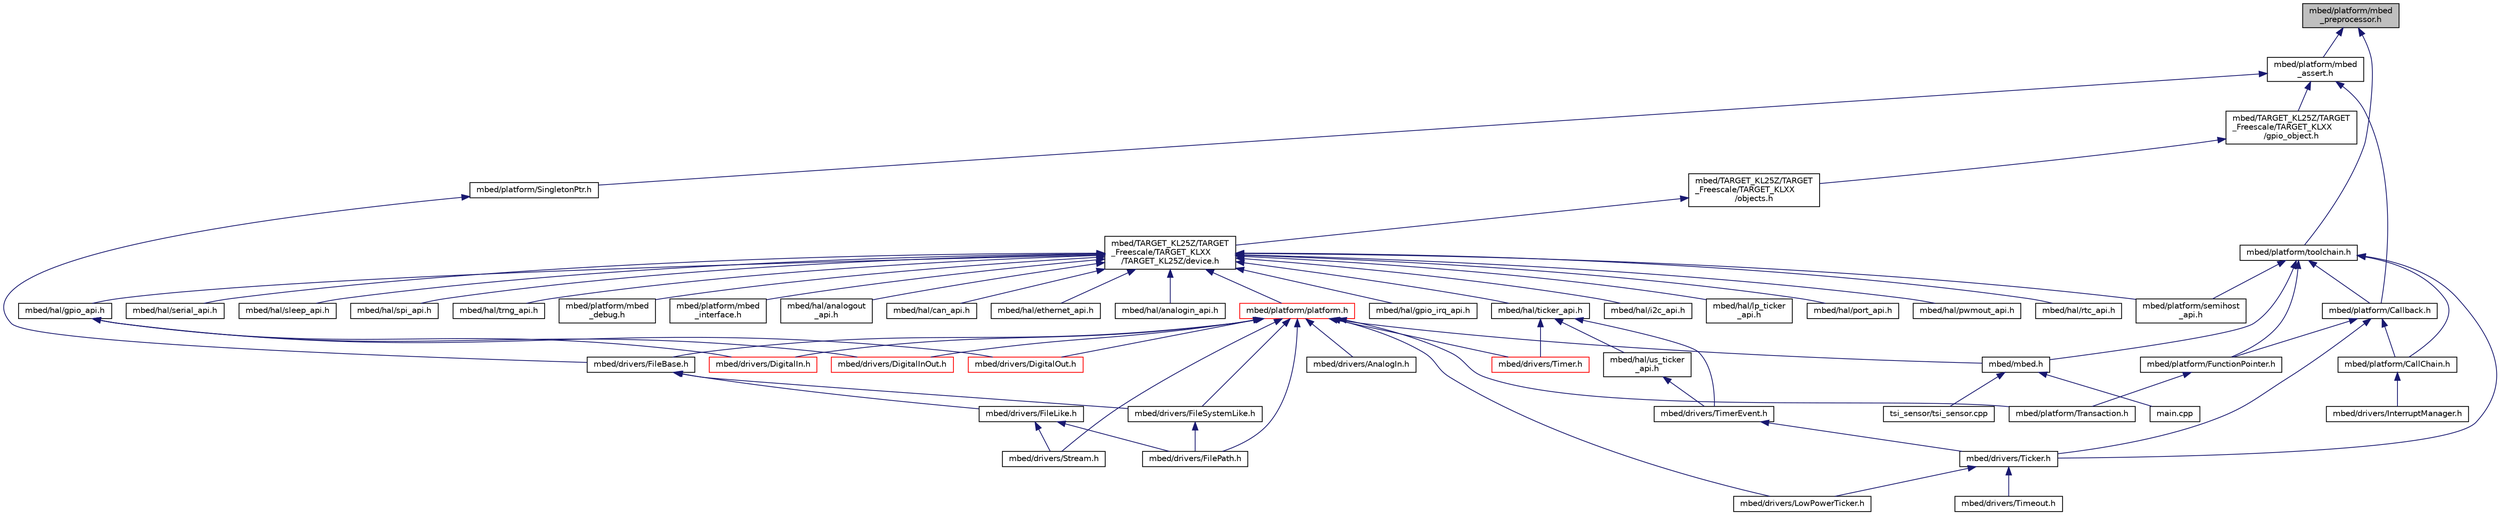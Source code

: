 digraph "mbed/platform/mbed_preprocessor.h"
{
 // LATEX_PDF_SIZE
  edge [fontname="Helvetica",fontsize="10",labelfontname="Helvetica",labelfontsize="10"];
  node [fontname="Helvetica",fontsize="10",shape=record];
  Node1 [label="mbed/platform/mbed\l_preprocessor.h",height=0.2,width=0.4,color="black", fillcolor="grey75", style="filled", fontcolor="black",tooltip=" "];
  Node1 -> Node2 [dir="back",color="midnightblue",fontsize="10",style="solid",fontname="Helvetica"];
  Node2 [label="mbed/platform/mbed\l_assert.h",height=0.2,width=0.4,color="black", fillcolor="white", style="filled",URL="$mbed__assert_8h.html",tooltip=" "];
  Node2 -> Node3 [dir="back",color="midnightblue",fontsize="10",style="solid",fontname="Helvetica"];
  Node3 [label="mbed/TARGET_KL25Z/TARGET\l_Freescale/TARGET_KLXX\l/gpio_object.h",height=0.2,width=0.4,color="black", fillcolor="white", style="filled",URL="$gpio__object_8h.html",tooltip=" "];
  Node3 -> Node4 [dir="back",color="midnightblue",fontsize="10",style="solid",fontname="Helvetica"];
  Node4 [label="mbed/TARGET_KL25Z/TARGET\l_Freescale/TARGET_KLXX\l/objects.h",height=0.2,width=0.4,color="black", fillcolor="white", style="filled",URL="$objects_8h.html",tooltip=" "];
  Node4 -> Node5 [dir="back",color="midnightblue",fontsize="10",style="solid",fontname="Helvetica"];
  Node5 [label="mbed/TARGET_KL25Z/TARGET\l_Freescale/TARGET_KLXX\l/TARGET_KL25Z/device.h",height=0.2,width=0.4,color="black", fillcolor="white", style="filled",URL="$device_8h.html",tooltip=" "];
  Node5 -> Node6 [dir="back",color="midnightblue",fontsize="10",style="solid",fontname="Helvetica"];
  Node6 [label="mbed/hal/analogin_api.h",height=0.2,width=0.4,color="black", fillcolor="white", style="filled",URL="$analogin__api_8h.html",tooltip=" "];
  Node5 -> Node7 [dir="back",color="midnightblue",fontsize="10",style="solid",fontname="Helvetica"];
  Node7 [label="mbed/hal/analogout\l_api.h",height=0.2,width=0.4,color="black", fillcolor="white", style="filled",URL="$analogout__api_8h.html",tooltip=" "];
  Node5 -> Node8 [dir="back",color="midnightblue",fontsize="10",style="solid",fontname="Helvetica"];
  Node8 [label="mbed/hal/can_api.h",height=0.2,width=0.4,color="black", fillcolor="white", style="filled",URL="$can__api_8h.html",tooltip=" "];
  Node5 -> Node9 [dir="back",color="midnightblue",fontsize="10",style="solid",fontname="Helvetica"];
  Node9 [label="mbed/hal/ethernet_api.h",height=0.2,width=0.4,color="black", fillcolor="white", style="filled",URL="$ethernet__api_8h.html",tooltip=" "];
  Node5 -> Node10 [dir="back",color="midnightblue",fontsize="10",style="solid",fontname="Helvetica"];
  Node10 [label="mbed/hal/gpio_api.h",height=0.2,width=0.4,color="black", fillcolor="white", style="filled",URL="$gpio__api_8h.html",tooltip=" "];
  Node10 -> Node11 [dir="back",color="midnightblue",fontsize="10",style="solid",fontname="Helvetica"];
  Node11 [label="mbed/drivers/DigitalIn.h",height=0.2,width=0.4,color="red", fillcolor="white", style="filled",URL="$_digital_in_8h.html",tooltip=" "];
  Node10 -> Node13 [dir="back",color="midnightblue",fontsize="10",style="solid",fontname="Helvetica"];
  Node13 [label="mbed/drivers/DigitalInOut.h",height=0.2,width=0.4,color="red", fillcolor="white", style="filled",URL="$_digital_in_out_8h.html",tooltip=" "];
  Node10 -> Node15 [dir="back",color="midnightblue",fontsize="10",style="solid",fontname="Helvetica"];
  Node15 [label="mbed/drivers/DigitalOut.h",height=0.2,width=0.4,color="red", fillcolor="white", style="filled",URL="$_digital_out_8h.html",tooltip=" "];
  Node5 -> Node17 [dir="back",color="midnightblue",fontsize="10",style="solid",fontname="Helvetica"];
  Node17 [label="mbed/hal/gpio_irq_api.h",height=0.2,width=0.4,color="black", fillcolor="white", style="filled",URL="$gpio__irq__api_8h.html",tooltip=" "];
  Node5 -> Node18 [dir="back",color="midnightblue",fontsize="10",style="solid",fontname="Helvetica"];
  Node18 [label="mbed/hal/i2c_api.h",height=0.2,width=0.4,color="black", fillcolor="white", style="filled",URL="$i2c__api_8h.html",tooltip=" "];
  Node5 -> Node19 [dir="back",color="midnightblue",fontsize="10",style="solid",fontname="Helvetica"];
  Node19 [label="mbed/hal/lp_ticker\l_api.h",height=0.2,width=0.4,color="black", fillcolor="white", style="filled",URL="$lp__ticker__api_8h.html",tooltip=" "];
  Node5 -> Node20 [dir="back",color="midnightblue",fontsize="10",style="solid",fontname="Helvetica"];
  Node20 [label="mbed/hal/port_api.h",height=0.2,width=0.4,color="black", fillcolor="white", style="filled",URL="$port__api_8h.html",tooltip=" "];
  Node5 -> Node21 [dir="back",color="midnightblue",fontsize="10",style="solid",fontname="Helvetica"];
  Node21 [label="mbed/hal/pwmout_api.h",height=0.2,width=0.4,color="black", fillcolor="white", style="filled",URL="$pwmout__api_8h.html",tooltip=" "];
  Node5 -> Node22 [dir="back",color="midnightblue",fontsize="10",style="solid",fontname="Helvetica"];
  Node22 [label="mbed/hal/rtc_api.h",height=0.2,width=0.4,color="black", fillcolor="white", style="filled",URL="$rtc__api_8h.html",tooltip=" "];
  Node5 -> Node23 [dir="back",color="midnightblue",fontsize="10",style="solid",fontname="Helvetica"];
  Node23 [label="mbed/hal/serial_api.h",height=0.2,width=0.4,color="black", fillcolor="white", style="filled",URL="$serial__api_8h.html",tooltip=" "];
  Node5 -> Node24 [dir="back",color="midnightblue",fontsize="10",style="solid",fontname="Helvetica"];
  Node24 [label="mbed/hal/sleep_api.h",height=0.2,width=0.4,color="black", fillcolor="white", style="filled",URL="$sleep__api_8h.html",tooltip=" "];
  Node5 -> Node25 [dir="back",color="midnightblue",fontsize="10",style="solid",fontname="Helvetica"];
  Node25 [label="mbed/hal/spi_api.h",height=0.2,width=0.4,color="black", fillcolor="white", style="filled",URL="$spi__api_8h.html",tooltip=" "];
  Node5 -> Node26 [dir="back",color="midnightblue",fontsize="10",style="solid",fontname="Helvetica"];
  Node26 [label="mbed/hal/ticker_api.h",height=0.2,width=0.4,color="black", fillcolor="white", style="filled",URL="$ticker__api_8h.html",tooltip=" "];
  Node26 -> Node27 [dir="back",color="midnightblue",fontsize="10",style="solid",fontname="Helvetica"];
  Node27 [label="mbed/drivers/Timer.h",height=0.2,width=0.4,color="red", fillcolor="white", style="filled",URL="$_timer_8h.html",tooltip=" "];
  Node26 -> Node29 [dir="back",color="midnightblue",fontsize="10",style="solid",fontname="Helvetica"];
  Node29 [label="mbed/drivers/TimerEvent.h",height=0.2,width=0.4,color="black", fillcolor="white", style="filled",URL="$_timer_event_8h.html",tooltip=" "];
  Node29 -> Node30 [dir="back",color="midnightblue",fontsize="10",style="solid",fontname="Helvetica"];
  Node30 [label="mbed/drivers/Ticker.h",height=0.2,width=0.4,color="black", fillcolor="white", style="filled",URL="$_ticker_8h.html",tooltip=" "];
  Node30 -> Node31 [dir="back",color="midnightblue",fontsize="10",style="solid",fontname="Helvetica"];
  Node31 [label="mbed/drivers/LowPowerTicker.h",height=0.2,width=0.4,color="black", fillcolor="white", style="filled",URL="$_low_power_ticker_8h.html",tooltip=" "];
  Node30 -> Node32 [dir="back",color="midnightblue",fontsize="10",style="solid",fontname="Helvetica"];
  Node32 [label="mbed/drivers/Timeout.h",height=0.2,width=0.4,color="black", fillcolor="white", style="filled",URL="$_timeout_8h.html",tooltip=" "];
  Node26 -> Node33 [dir="back",color="midnightblue",fontsize="10",style="solid",fontname="Helvetica"];
  Node33 [label="mbed/hal/us_ticker\l_api.h",height=0.2,width=0.4,color="black", fillcolor="white", style="filled",URL="$us__ticker__api_8h.html",tooltip=" "];
  Node33 -> Node29 [dir="back",color="midnightblue",fontsize="10",style="solid",fontname="Helvetica"];
  Node5 -> Node34 [dir="back",color="midnightblue",fontsize="10",style="solid",fontname="Helvetica"];
  Node34 [label="mbed/hal/trng_api.h",height=0.2,width=0.4,color="black", fillcolor="white", style="filled",URL="$trng__api_8h.html",tooltip=" "];
  Node5 -> Node35 [dir="back",color="midnightblue",fontsize="10",style="solid",fontname="Helvetica"];
  Node35 [label="mbed/platform/mbed\l_debug.h",height=0.2,width=0.4,color="black", fillcolor="white", style="filled",URL="$mbed__debug_8h.html",tooltip=" "];
  Node5 -> Node36 [dir="back",color="midnightblue",fontsize="10",style="solid",fontname="Helvetica"];
  Node36 [label="mbed/platform/mbed\l_interface.h",height=0.2,width=0.4,color="black", fillcolor="white", style="filled",URL="$mbed__interface_8h.html",tooltip=" "];
  Node5 -> Node37 [dir="back",color="midnightblue",fontsize="10",style="solid",fontname="Helvetica"];
  Node37 [label="mbed/platform/platform.h",height=0.2,width=0.4,color="red", fillcolor="white", style="filled",URL="$platform_8h.html",tooltip=" "];
  Node37 -> Node38 [dir="back",color="midnightblue",fontsize="10",style="solid",fontname="Helvetica"];
  Node38 [label="mbed/drivers/AnalogIn.h",height=0.2,width=0.4,color="black", fillcolor="white", style="filled",URL="$_analog_in_8h.html",tooltip=" "];
  Node37 -> Node11 [dir="back",color="midnightblue",fontsize="10",style="solid",fontname="Helvetica"];
  Node37 -> Node13 [dir="back",color="midnightblue",fontsize="10",style="solid",fontname="Helvetica"];
  Node37 -> Node15 [dir="back",color="midnightblue",fontsize="10",style="solid",fontname="Helvetica"];
  Node37 -> Node42 [dir="back",color="midnightblue",fontsize="10",style="solid",fontname="Helvetica"];
  Node42 [label="mbed/drivers/FileBase.h",height=0.2,width=0.4,color="black", fillcolor="white", style="filled",URL="$_file_base_8h.html",tooltip=" "];
  Node42 -> Node43 [dir="back",color="midnightblue",fontsize="10",style="solid",fontname="Helvetica"];
  Node43 [label="mbed/drivers/FileLike.h",height=0.2,width=0.4,color="black", fillcolor="white", style="filled",URL="$_file_like_8h.html",tooltip=" "];
  Node43 -> Node44 [dir="back",color="midnightblue",fontsize="10",style="solid",fontname="Helvetica"];
  Node44 [label="mbed/drivers/FilePath.h",height=0.2,width=0.4,color="black", fillcolor="white", style="filled",URL="$_file_path_8h.html",tooltip=" "];
  Node43 -> Node45 [dir="back",color="midnightblue",fontsize="10",style="solid",fontname="Helvetica"];
  Node45 [label="mbed/drivers/Stream.h",height=0.2,width=0.4,color="black", fillcolor="white", style="filled",URL="$_stream_8h.html",tooltip=" "];
  Node42 -> Node46 [dir="back",color="midnightblue",fontsize="10",style="solid",fontname="Helvetica"];
  Node46 [label="mbed/drivers/FileSystemLike.h",height=0.2,width=0.4,color="black", fillcolor="white", style="filled",URL="$_file_system_like_8h.html",tooltip=" "];
  Node46 -> Node44 [dir="back",color="midnightblue",fontsize="10",style="solid",fontname="Helvetica"];
  Node37 -> Node44 [dir="back",color="midnightblue",fontsize="10",style="solid",fontname="Helvetica"];
  Node37 -> Node46 [dir="back",color="midnightblue",fontsize="10",style="solid",fontname="Helvetica"];
  Node37 -> Node31 [dir="back",color="midnightblue",fontsize="10",style="solid",fontname="Helvetica"];
  Node37 -> Node45 [dir="back",color="midnightblue",fontsize="10",style="solid",fontname="Helvetica"];
  Node37 -> Node27 [dir="back",color="midnightblue",fontsize="10",style="solid",fontname="Helvetica"];
  Node37 -> Node61 [dir="back",color="midnightblue",fontsize="10",style="solid",fontname="Helvetica"];
  Node61 [label="mbed/mbed.h",height=0.2,width=0.4,color="black", fillcolor="white", style="filled",URL="$mbed_8h.html",tooltip=" "];
  Node61 -> Node62 [dir="back",color="midnightblue",fontsize="10",style="solid",fontname="Helvetica"];
  Node62 [label="main.cpp",height=0.2,width=0.4,color="black", fillcolor="white", style="filled",URL="$main_8cpp.html",tooltip=" "];
  Node61 -> Node63 [dir="back",color="midnightblue",fontsize="10",style="solid",fontname="Helvetica"];
  Node63 [label="tsi_sensor/tsi_sensor.cpp",height=0.2,width=0.4,color="black", fillcolor="white", style="filled",URL="$tsi__sensor_8cpp.html",tooltip=" "];
  Node37 -> Node64 [dir="back",color="midnightblue",fontsize="10",style="solid",fontname="Helvetica"];
  Node64 [label="mbed/platform/Transaction.h",height=0.2,width=0.4,color="black", fillcolor="white", style="filled",URL="$_transaction_8h.html",tooltip=" "];
  Node5 -> Node65 [dir="back",color="midnightblue",fontsize="10",style="solid",fontname="Helvetica"];
  Node65 [label="mbed/platform/semihost\l_api.h",height=0.2,width=0.4,color="black", fillcolor="white", style="filled",URL="$semihost__api_8h.html",tooltip=" "];
  Node2 -> Node66 [dir="back",color="midnightblue",fontsize="10",style="solid",fontname="Helvetica"];
  Node66 [label="mbed/platform/Callback.h",height=0.2,width=0.4,color="black", fillcolor="white", style="filled",URL="$_callback_8h.html",tooltip=" "];
  Node66 -> Node30 [dir="back",color="midnightblue",fontsize="10",style="solid",fontname="Helvetica"];
  Node66 -> Node67 [dir="back",color="midnightblue",fontsize="10",style="solid",fontname="Helvetica"];
  Node67 [label="mbed/platform/CallChain.h",height=0.2,width=0.4,color="black", fillcolor="white", style="filled",URL="$_call_chain_8h.html",tooltip=" "];
  Node67 -> Node68 [dir="back",color="midnightblue",fontsize="10",style="solid",fontname="Helvetica"];
  Node68 [label="mbed/drivers/InterruptManager.h",height=0.2,width=0.4,color="black", fillcolor="white", style="filled",URL="$_interrupt_manager_8h.html",tooltip=" "];
  Node66 -> Node69 [dir="back",color="midnightblue",fontsize="10",style="solid",fontname="Helvetica"];
  Node69 [label="mbed/platform/FunctionPointer.h",height=0.2,width=0.4,color="black", fillcolor="white", style="filled",URL="$_function_pointer_8h.html",tooltip=" "];
  Node69 -> Node64 [dir="back",color="midnightblue",fontsize="10",style="solid",fontname="Helvetica"];
  Node2 -> Node70 [dir="back",color="midnightblue",fontsize="10",style="solid",fontname="Helvetica"];
  Node70 [label="mbed/platform/SingletonPtr.h",height=0.2,width=0.4,color="black", fillcolor="white", style="filled",URL="$_singleton_ptr_8h.html",tooltip=" "];
  Node70 -> Node42 [dir="back",color="midnightblue",fontsize="10",style="solid",fontname="Helvetica"];
  Node1 -> Node71 [dir="back",color="midnightblue",fontsize="10",style="solid",fontname="Helvetica"];
  Node71 [label="mbed/platform/toolchain.h",height=0.2,width=0.4,color="black", fillcolor="white", style="filled",URL="$toolchain_8h.html",tooltip=" "];
  Node71 -> Node30 [dir="back",color="midnightblue",fontsize="10",style="solid",fontname="Helvetica"];
  Node71 -> Node61 [dir="back",color="midnightblue",fontsize="10",style="solid",fontname="Helvetica"];
  Node71 -> Node67 [dir="back",color="midnightblue",fontsize="10",style="solid",fontname="Helvetica"];
  Node71 -> Node66 [dir="back",color="midnightblue",fontsize="10",style="solid",fontname="Helvetica"];
  Node71 -> Node69 [dir="back",color="midnightblue",fontsize="10",style="solid",fontname="Helvetica"];
  Node71 -> Node65 [dir="back",color="midnightblue",fontsize="10",style="solid",fontname="Helvetica"];
}
